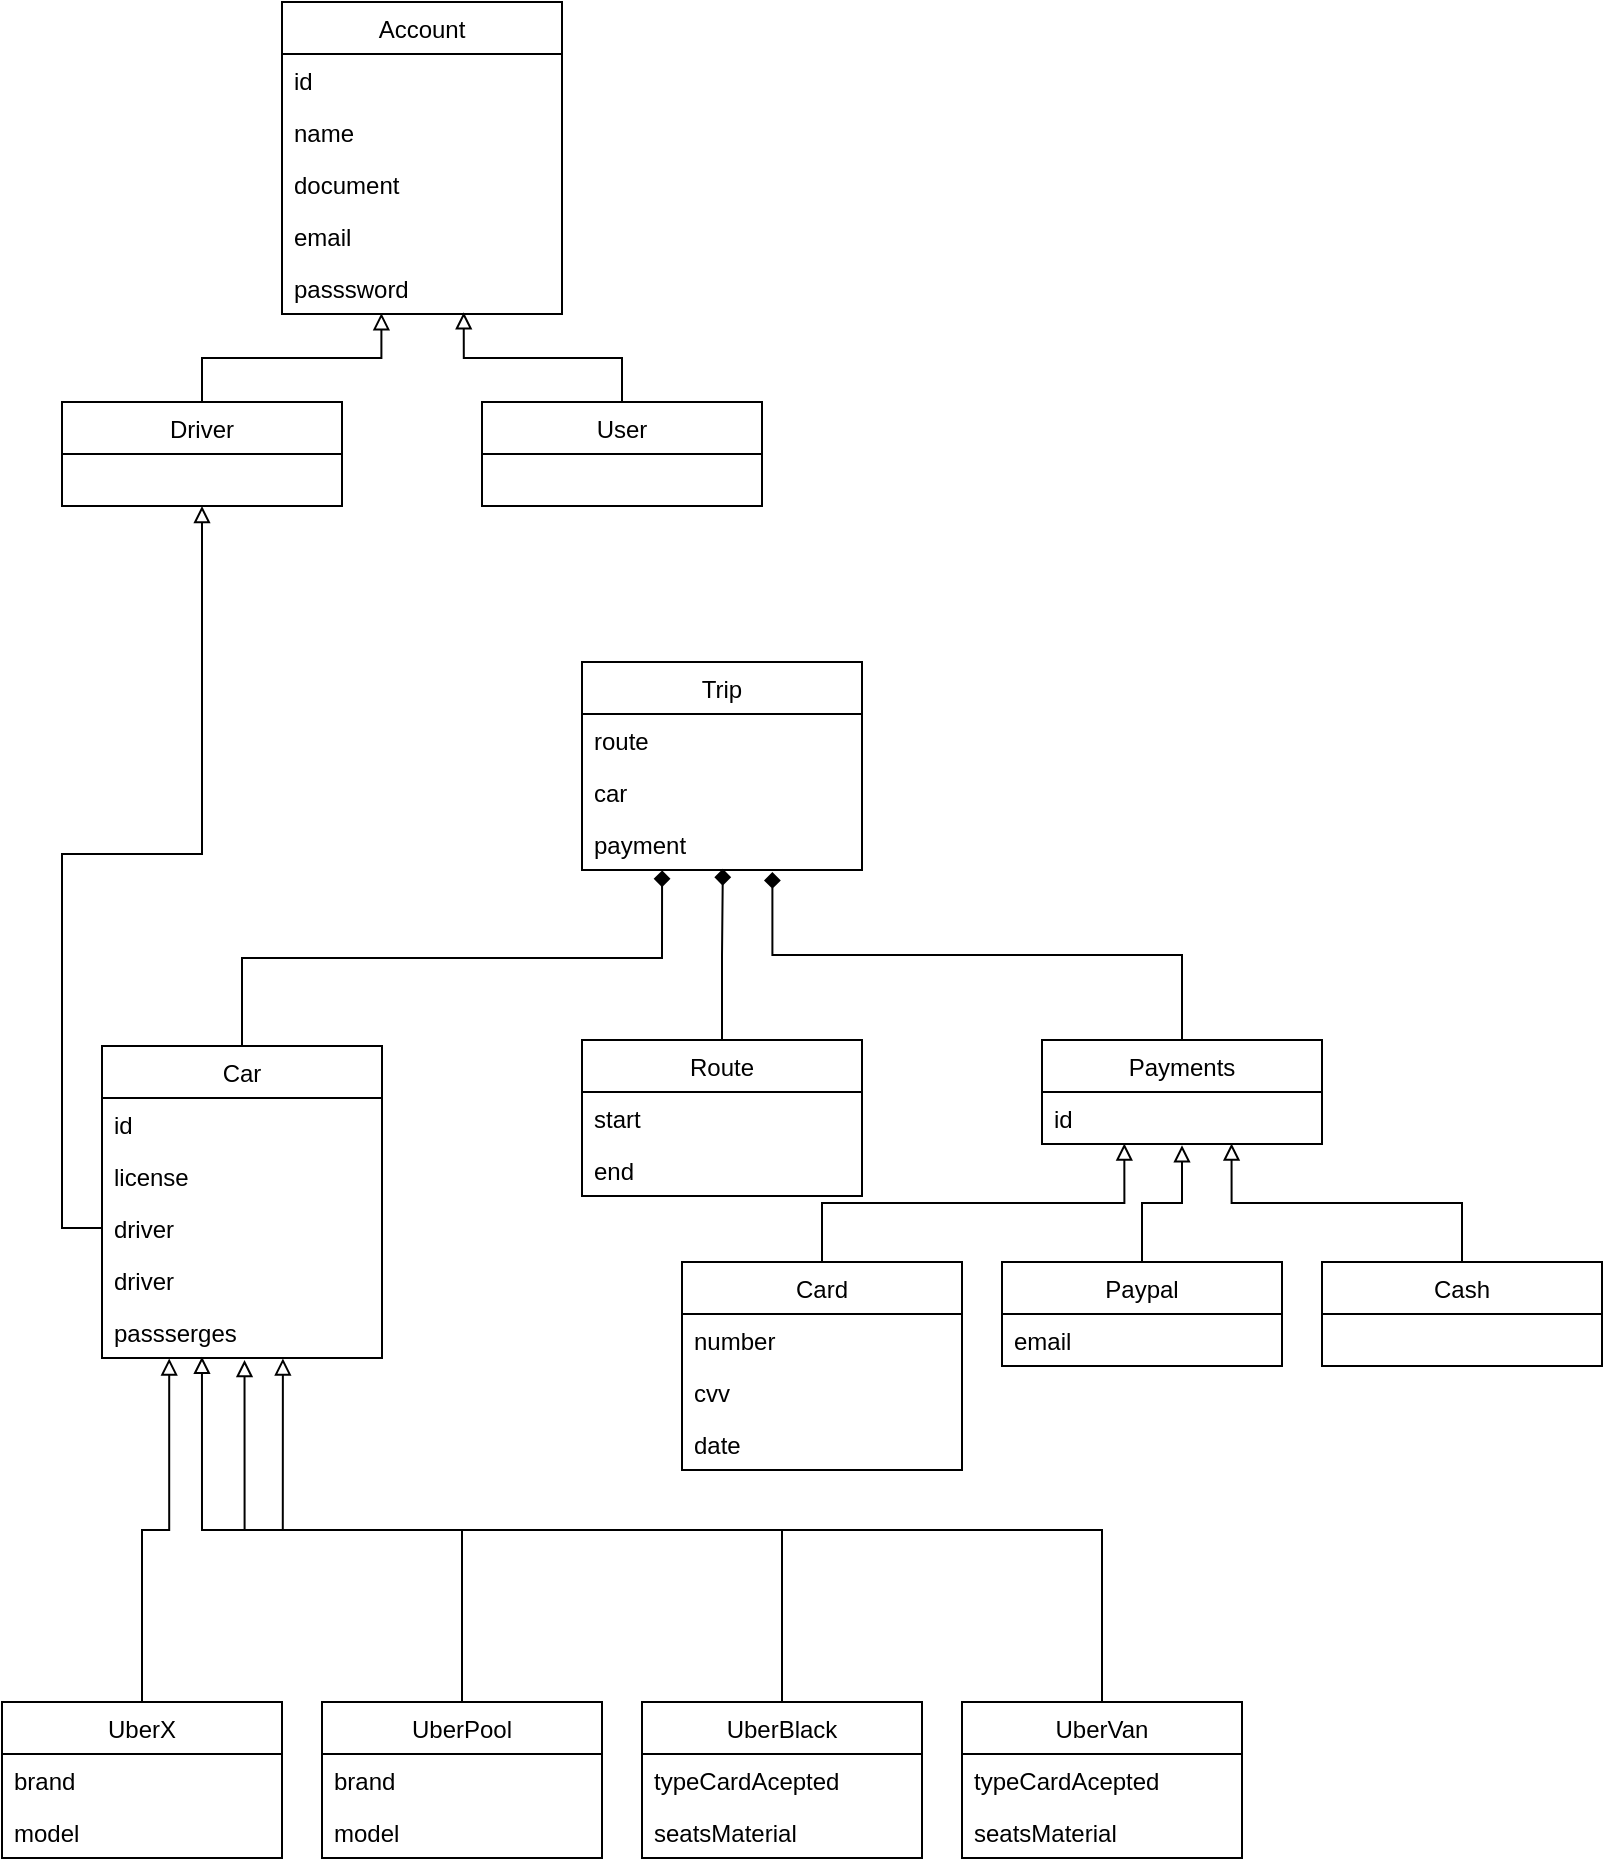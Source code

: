 <mxfile version="14.9.7" type="github">
  <diagram id="7CAYkYyMFAEJPqSnyWw_" name="Page-1">
    <mxGraphModel dx="1038" dy="547" grid="1" gridSize="10" guides="1" tooltips="1" connect="1" arrows="1" fold="1" page="1" pageScale="1" pageWidth="827" pageHeight="1169" math="0" shadow="0">
      <root>
        <mxCell id="0" />
        <mxCell id="1" parent="0" />
        <mxCell id="Xy6dqnIngng5f5VwUvE8-1" value="Account" style="swimlane;fontStyle=0;childLayout=stackLayout;horizontal=1;startSize=26;horizontalStack=0;resizeParent=1;resizeParentMax=0;resizeLast=0;collapsible=1;marginBottom=0;" vertex="1" parent="1">
          <mxGeometry x="160" y="40" width="140" height="156" as="geometry" />
        </mxCell>
        <mxCell id="Xy6dqnIngng5f5VwUvE8-2" value="id" style="text;strokeColor=none;fillColor=none;align=left;verticalAlign=top;spacingLeft=4;spacingRight=4;overflow=hidden;rotatable=0;points=[[0,0.5],[1,0.5]];portConstraint=eastwest;" vertex="1" parent="Xy6dqnIngng5f5VwUvE8-1">
          <mxGeometry y="26" width="140" height="26" as="geometry" />
        </mxCell>
        <mxCell id="Xy6dqnIngng5f5VwUvE8-3" value="name" style="text;strokeColor=none;fillColor=none;align=left;verticalAlign=top;spacingLeft=4;spacingRight=4;overflow=hidden;rotatable=0;points=[[0,0.5],[1,0.5]];portConstraint=eastwest;" vertex="1" parent="Xy6dqnIngng5f5VwUvE8-1">
          <mxGeometry y="52" width="140" height="26" as="geometry" />
        </mxCell>
        <mxCell id="Xy6dqnIngng5f5VwUvE8-4" value="document" style="text;strokeColor=none;fillColor=none;align=left;verticalAlign=top;spacingLeft=4;spacingRight=4;overflow=hidden;rotatable=0;points=[[0,0.5],[1,0.5]];portConstraint=eastwest;" vertex="1" parent="Xy6dqnIngng5f5VwUvE8-1">
          <mxGeometry y="78" width="140" height="26" as="geometry" />
        </mxCell>
        <mxCell id="Xy6dqnIngng5f5VwUvE8-5" value="email" style="text;strokeColor=none;fillColor=none;align=left;verticalAlign=top;spacingLeft=4;spacingRight=4;overflow=hidden;rotatable=0;points=[[0,0.5],[1,0.5]];portConstraint=eastwest;" vertex="1" parent="Xy6dqnIngng5f5VwUvE8-1">
          <mxGeometry y="104" width="140" height="26" as="geometry" />
        </mxCell>
        <mxCell id="Xy6dqnIngng5f5VwUvE8-6" value="passsword" style="text;strokeColor=none;fillColor=none;align=left;verticalAlign=top;spacingLeft=4;spacingRight=4;overflow=hidden;rotatable=0;points=[[0,0.5],[1,0.5]];portConstraint=eastwest;" vertex="1" parent="Xy6dqnIngng5f5VwUvE8-1">
          <mxGeometry y="130" width="140" height="26" as="geometry" />
        </mxCell>
        <mxCell id="Xy6dqnIngng5f5VwUvE8-24" style="edgeStyle=orthogonalEdgeStyle;rounded=0;orthogonalLoop=1;jettySize=auto;html=1;entryX=0.355;entryY=0.984;entryDx=0;entryDy=0;entryPerimeter=0;endArrow=block;endFill=0;" edge="1" parent="1" source="Xy6dqnIngng5f5VwUvE8-9" target="Xy6dqnIngng5f5VwUvE8-6">
          <mxGeometry relative="1" as="geometry" />
        </mxCell>
        <mxCell id="Xy6dqnIngng5f5VwUvE8-9" value="Driver" style="swimlane;fontStyle=0;childLayout=stackLayout;horizontal=1;startSize=26;horizontalStack=0;resizeParent=1;resizeParentMax=0;resizeLast=0;collapsible=1;marginBottom=0;" vertex="1" parent="1">
          <mxGeometry x="50" y="240" width="140" height="52" as="geometry" />
        </mxCell>
        <mxCell id="Xy6dqnIngng5f5VwUvE8-25" style="edgeStyle=orthogonalEdgeStyle;rounded=0;orthogonalLoop=1;jettySize=auto;html=1;entryX=0.649;entryY=0.966;entryDx=0;entryDy=0;entryPerimeter=0;endArrow=block;endFill=0;" edge="1" parent="1" source="Xy6dqnIngng5f5VwUvE8-17" target="Xy6dqnIngng5f5VwUvE8-6">
          <mxGeometry relative="1" as="geometry" />
        </mxCell>
        <mxCell id="Xy6dqnIngng5f5VwUvE8-17" value="User" style="swimlane;fontStyle=0;childLayout=stackLayout;horizontal=1;startSize=26;horizontalStack=0;resizeParent=1;resizeParentMax=0;resizeLast=0;collapsible=1;marginBottom=0;" vertex="1" parent="1">
          <mxGeometry x="260" y="240" width="140" height="52" as="geometry" />
        </mxCell>
        <mxCell id="Xy6dqnIngng5f5VwUvE8-81" style="edgeStyle=orthogonalEdgeStyle;rounded=0;orthogonalLoop=1;jettySize=auto;html=1;entryX=0.68;entryY=1.038;entryDx=0;entryDy=0;entryPerimeter=0;endArrow=diamond;endFill=1;" edge="1" parent="1" source="Xy6dqnIngng5f5VwUvE8-26" target="Xy6dqnIngng5f5VwUvE8-75">
          <mxGeometry relative="1" as="geometry" />
        </mxCell>
        <mxCell id="Xy6dqnIngng5f5VwUvE8-26" value="Payments" style="swimlane;fontStyle=0;childLayout=stackLayout;horizontal=1;startSize=26;fillColor=none;horizontalStack=0;resizeParent=1;resizeParentMax=0;resizeLast=0;collapsible=1;marginBottom=0;" vertex="1" parent="1">
          <mxGeometry x="540" y="559" width="140" height="52" as="geometry" />
        </mxCell>
        <mxCell id="Xy6dqnIngng5f5VwUvE8-27" value="id" style="text;strokeColor=none;fillColor=none;align=left;verticalAlign=top;spacingLeft=4;spacingRight=4;overflow=hidden;rotatable=0;points=[[0,0.5],[1,0.5]];portConstraint=eastwest;" vertex="1" parent="Xy6dqnIngng5f5VwUvE8-26">
          <mxGeometry y="26" width="140" height="26" as="geometry" />
        </mxCell>
        <mxCell id="Xy6dqnIngng5f5VwUvE8-40" style="edgeStyle=orthogonalEdgeStyle;rounded=0;orthogonalLoop=1;jettySize=auto;html=1;entryX=0.294;entryY=0.992;entryDx=0;entryDy=0;entryPerimeter=0;endArrow=block;endFill=0;" edge="1" parent="1" source="Xy6dqnIngng5f5VwUvE8-30" target="Xy6dqnIngng5f5VwUvE8-27">
          <mxGeometry relative="1" as="geometry" />
        </mxCell>
        <mxCell id="Xy6dqnIngng5f5VwUvE8-30" value="Card" style="swimlane;fontStyle=0;childLayout=stackLayout;horizontal=1;startSize=26;fillColor=none;horizontalStack=0;resizeParent=1;resizeParentMax=0;resizeLast=0;collapsible=1;marginBottom=0;" vertex="1" parent="1">
          <mxGeometry x="360" y="670" width="140" height="104" as="geometry" />
        </mxCell>
        <mxCell id="Xy6dqnIngng5f5VwUvE8-31" value="number" style="text;strokeColor=none;fillColor=none;align=left;verticalAlign=top;spacingLeft=4;spacingRight=4;overflow=hidden;rotatable=0;points=[[0,0.5],[1,0.5]];portConstraint=eastwest;" vertex="1" parent="Xy6dqnIngng5f5VwUvE8-30">
          <mxGeometry y="26" width="140" height="26" as="geometry" />
        </mxCell>
        <mxCell id="Xy6dqnIngng5f5VwUvE8-32" value="cvv" style="text;strokeColor=none;fillColor=none;align=left;verticalAlign=top;spacingLeft=4;spacingRight=4;overflow=hidden;rotatable=0;points=[[0,0.5],[1,0.5]];portConstraint=eastwest;" vertex="1" parent="Xy6dqnIngng5f5VwUvE8-30">
          <mxGeometry y="52" width="140" height="26" as="geometry" />
        </mxCell>
        <mxCell id="Xy6dqnIngng5f5VwUvE8-33" value="date" style="text;strokeColor=none;fillColor=none;align=left;verticalAlign=top;spacingLeft=4;spacingRight=4;overflow=hidden;rotatable=0;points=[[0,0.5],[1,0.5]];portConstraint=eastwest;" vertex="1" parent="Xy6dqnIngng5f5VwUvE8-30">
          <mxGeometry y="78" width="140" height="26" as="geometry" />
        </mxCell>
        <mxCell id="Xy6dqnIngng5f5VwUvE8-41" style="edgeStyle=orthogonalEdgeStyle;rounded=0;orthogonalLoop=1;jettySize=auto;html=1;entryX=0.5;entryY=1.023;entryDx=0;entryDy=0;entryPerimeter=0;endArrow=block;endFill=0;" edge="1" parent="1" source="Xy6dqnIngng5f5VwUvE8-34" target="Xy6dqnIngng5f5VwUvE8-27">
          <mxGeometry relative="1" as="geometry" />
        </mxCell>
        <mxCell id="Xy6dqnIngng5f5VwUvE8-34" value="Paypal" style="swimlane;fontStyle=0;childLayout=stackLayout;horizontal=1;startSize=26;fillColor=none;horizontalStack=0;resizeParent=1;resizeParentMax=0;resizeLast=0;collapsible=1;marginBottom=0;" vertex="1" parent="1">
          <mxGeometry x="520" y="670" width="140" height="52" as="geometry" />
        </mxCell>
        <mxCell id="Xy6dqnIngng5f5VwUvE8-35" value="email" style="text;strokeColor=none;fillColor=none;align=left;verticalAlign=top;spacingLeft=4;spacingRight=4;overflow=hidden;rotatable=0;points=[[0,0.5],[1,0.5]];portConstraint=eastwest;" vertex="1" parent="Xy6dqnIngng5f5VwUvE8-34">
          <mxGeometry y="26" width="140" height="26" as="geometry" />
        </mxCell>
        <mxCell id="Xy6dqnIngng5f5VwUvE8-42" style="edgeStyle=orthogonalEdgeStyle;rounded=0;orthogonalLoop=1;jettySize=auto;html=1;entryX=0.677;entryY=0.992;entryDx=0;entryDy=0;entryPerimeter=0;endArrow=block;endFill=0;" edge="1" parent="1" source="Xy6dqnIngng5f5VwUvE8-38" target="Xy6dqnIngng5f5VwUvE8-27">
          <mxGeometry relative="1" as="geometry" />
        </mxCell>
        <mxCell id="Xy6dqnIngng5f5VwUvE8-38" value="Cash" style="swimlane;fontStyle=0;childLayout=stackLayout;horizontal=1;startSize=26;fillColor=none;horizontalStack=0;resizeParent=1;resizeParentMax=0;resizeLast=0;collapsible=1;marginBottom=0;" vertex="1" parent="1">
          <mxGeometry x="680" y="670" width="140" height="52" as="geometry" />
        </mxCell>
        <mxCell id="Xy6dqnIngng5f5VwUvE8-78" style="edgeStyle=orthogonalEdgeStyle;rounded=0;orthogonalLoop=1;jettySize=auto;html=1;entryX=0.286;entryY=1.008;entryDx=0;entryDy=0;entryPerimeter=0;endArrow=diamond;endFill=1;" edge="1" parent="1" source="Xy6dqnIngng5f5VwUvE8-43" target="Xy6dqnIngng5f5VwUvE8-75">
          <mxGeometry relative="1" as="geometry" />
        </mxCell>
        <mxCell id="Xy6dqnIngng5f5VwUvE8-43" value="Car" style="swimlane;fontStyle=0;childLayout=stackLayout;horizontal=1;startSize=26;fillColor=none;horizontalStack=0;resizeParent=1;resizeParentMax=0;resizeLast=0;collapsible=1;marginBottom=0;" vertex="1" parent="1">
          <mxGeometry x="70" y="562" width="140" height="156" as="geometry" />
        </mxCell>
        <mxCell id="Xy6dqnIngng5f5VwUvE8-44" value="id" style="text;strokeColor=none;fillColor=none;align=left;verticalAlign=top;spacingLeft=4;spacingRight=4;overflow=hidden;rotatable=0;points=[[0,0.5],[1,0.5]];portConstraint=eastwest;" vertex="1" parent="Xy6dqnIngng5f5VwUvE8-43">
          <mxGeometry y="26" width="140" height="26" as="geometry" />
        </mxCell>
        <mxCell id="Xy6dqnIngng5f5VwUvE8-45" value="license" style="text;strokeColor=none;fillColor=none;align=left;verticalAlign=top;spacingLeft=4;spacingRight=4;overflow=hidden;rotatable=0;points=[[0,0.5],[1,0.5]];portConstraint=eastwest;" vertex="1" parent="Xy6dqnIngng5f5VwUvE8-43">
          <mxGeometry y="52" width="140" height="26" as="geometry" />
        </mxCell>
        <mxCell id="Xy6dqnIngng5f5VwUvE8-76" value="driver" style="text;strokeColor=none;fillColor=none;align=left;verticalAlign=top;spacingLeft=4;spacingRight=4;overflow=hidden;rotatable=0;points=[[0,0.5],[1,0.5]];portConstraint=eastwest;" vertex="1" parent="Xy6dqnIngng5f5VwUvE8-43">
          <mxGeometry y="78" width="140" height="26" as="geometry" />
        </mxCell>
        <mxCell id="Xy6dqnIngng5f5VwUvE8-46" value="driver" style="text;strokeColor=none;fillColor=none;align=left;verticalAlign=top;spacingLeft=4;spacingRight=4;overflow=hidden;rotatable=0;points=[[0,0.5],[1,0.5]];portConstraint=eastwest;" vertex="1" parent="Xy6dqnIngng5f5VwUvE8-43">
          <mxGeometry y="104" width="140" height="26" as="geometry" />
        </mxCell>
        <mxCell id="Xy6dqnIngng5f5VwUvE8-47" value="passserges" style="text;strokeColor=none;fillColor=none;align=left;verticalAlign=top;spacingLeft=4;spacingRight=4;overflow=hidden;rotatable=0;points=[[0,0.5],[1,0.5]];portConstraint=eastwest;" vertex="1" parent="Xy6dqnIngng5f5VwUvE8-43">
          <mxGeometry y="130" width="140" height="26" as="geometry" />
        </mxCell>
        <mxCell id="Xy6dqnIngng5f5VwUvE8-64" style="edgeStyle=orthogonalEdgeStyle;rounded=0;orthogonalLoop=1;jettySize=auto;html=1;entryX=0.24;entryY=1.008;entryDx=0;entryDy=0;entryPerimeter=0;endArrow=block;endFill=0;" edge="1" parent="1" source="Xy6dqnIngng5f5VwUvE8-48" target="Xy6dqnIngng5f5VwUvE8-47">
          <mxGeometry relative="1" as="geometry" />
        </mxCell>
        <mxCell id="Xy6dqnIngng5f5VwUvE8-48" value="UberX" style="swimlane;fontStyle=0;childLayout=stackLayout;horizontal=1;startSize=26;fillColor=none;horizontalStack=0;resizeParent=1;resizeParentMax=0;resizeLast=0;collapsible=1;marginBottom=0;" vertex="1" parent="1">
          <mxGeometry x="20" y="890" width="140" height="78" as="geometry" />
        </mxCell>
        <mxCell id="Xy6dqnIngng5f5VwUvE8-49" value="brand" style="text;strokeColor=none;fillColor=none;align=left;verticalAlign=top;spacingLeft=4;spacingRight=4;overflow=hidden;rotatable=0;points=[[0,0.5],[1,0.5]];portConstraint=eastwest;" vertex="1" parent="Xy6dqnIngng5f5VwUvE8-48">
          <mxGeometry y="26" width="140" height="26" as="geometry" />
        </mxCell>
        <mxCell id="Xy6dqnIngng5f5VwUvE8-50" value="model" style="text;strokeColor=none;fillColor=none;align=left;verticalAlign=top;spacingLeft=4;spacingRight=4;overflow=hidden;rotatable=0;points=[[0,0.5],[1,0.5]];portConstraint=eastwest;" vertex="1" parent="Xy6dqnIngng5f5VwUvE8-48">
          <mxGeometry y="52" width="140" height="26" as="geometry" />
        </mxCell>
        <mxCell id="Xy6dqnIngng5f5VwUvE8-65" style="edgeStyle=orthogonalEdgeStyle;rounded=0;orthogonalLoop=1;jettySize=auto;html=1;entryX=0.357;entryY=0.977;entryDx=0;entryDy=0;entryPerimeter=0;endArrow=block;endFill=0;" edge="1" parent="1" source="Xy6dqnIngng5f5VwUvE8-52" target="Xy6dqnIngng5f5VwUvE8-47">
          <mxGeometry relative="1" as="geometry" />
        </mxCell>
        <mxCell id="Xy6dqnIngng5f5VwUvE8-52" value="UberPool" style="swimlane;fontStyle=0;childLayout=stackLayout;horizontal=1;startSize=26;fillColor=none;horizontalStack=0;resizeParent=1;resizeParentMax=0;resizeLast=0;collapsible=1;marginBottom=0;" vertex="1" parent="1">
          <mxGeometry x="180" y="890" width="140" height="78" as="geometry" />
        </mxCell>
        <mxCell id="Xy6dqnIngng5f5VwUvE8-53" value="brand" style="text;strokeColor=none;fillColor=none;align=left;verticalAlign=top;spacingLeft=4;spacingRight=4;overflow=hidden;rotatable=0;points=[[0,0.5],[1,0.5]];portConstraint=eastwest;" vertex="1" parent="Xy6dqnIngng5f5VwUvE8-52">
          <mxGeometry y="26" width="140" height="26" as="geometry" />
        </mxCell>
        <mxCell id="Xy6dqnIngng5f5VwUvE8-54" value="model" style="text;strokeColor=none;fillColor=none;align=left;verticalAlign=top;spacingLeft=4;spacingRight=4;overflow=hidden;rotatable=0;points=[[0,0.5],[1,0.5]];portConstraint=eastwest;" vertex="1" parent="Xy6dqnIngng5f5VwUvE8-52">
          <mxGeometry y="52" width="140" height="26" as="geometry" />
        </mxCell>
        <mxCell id="Xy6dqnIngng5f5VwUvE8-66" style="edgeStyle=orthogonalEdgeStyle;rounded=0;orthogonalLoop=1;jettySize=auto;html=1;entryX=0.509;entryY=1.038;entryDx=0;entryDy=0;entryPerimeter=0;endArrow=block;endFill=0;" edge="1" parent="1" source="Xy6dqnIngng5f5VwUvE8-55" target="Xy6dqnIngng5f5VwUvE8-47">
          <mxGeometry relative="1" as="geometry" />
        </mxCell>
        <mxCell id="Xy6dqnIngng5f5VwUvE8-55" value="UberBlack" style="swimlane;fontStyle=0;childLayout=stackLayout;horizontal=1;startSize=26;fillColor=none;horizontalStack=0;resizeParent=1;resizeParentMax=0;resizeLast=0;collapsible=1;marginBottom=0;" vertex="1" parent="1">
          <mxGeometry x="340" y="890" width="140" height="78" as="geometry" />
        </mxCell>
        <mxCell id="Xy6dqnIngng5f5VwUvE8-56" value="typeCardAcepted" style="text;strokeColor=none;fillColor=none;align=left;verticalAlign=top;spacingLeft=4;spacingRight=4;overflow=hidden;rotatable=0;points=[[0,0.5],[1,0.5]];portConstraint=eastwest;" vertex="1" parent="Xy6dqnIngng5f5VwUvE8-55">
          <mxGeometry y="26" width="140" height="26" as="geometry" />
        </mxCell>
        <mxCell id="Xy6dqnIngng5f5VwUvE8-57" value="seatsMaterial" style="text;strokeColor=none;fillColor=none;align=left;verticalAlign=top;spacingLeft=4;spacingRight=4;overflow=hidden;rotatable=0;points=[[0,0.5],[1,0.5]];portConstraint=eastwest;" vertex="1" parent="Xy6dqnIngng5f5VwUvE8-55">
          <mxGeometry y="52" width="140" height="26" as="geometry" />
        </mxCell>
        <mxCell id="Xy6dqnIngng5f5VwUvE8-67" style="edgeStyle=orthogonalEdgeStyle;rounded=0;orthogonalLoop=1;jettySize=auto;html=1;entryX=0.646;entryY=1.008;entryDx=0;entryDy=0;entryPerimeter=0;endArrow=block;endFill=0;" edge="1" parent="1" source="Xy6dqnIngng5f5VwUvE8-61" target="Xy6dqnIngng5f5VwUvE8-47">
          <mxGeometry relative="1" as="geometry" />
        </mxCell>
        <mxCell id="Xy6dqnIngng5f5VwUvE8-61" value="UberVan" style="swimlane;fontStyle=0;childLayout=stackLayout;horizontal=1;startSize=26;fillColor=none;horizontalStack=0;resizeParent=1;resizeParentMax=0;resizeLast=0;collapsible=1;marginBottom=0;" vertex="1" parent="1">
          <mxGeometry x="500" y="890" width="140" height="78" as="geometry" />
        </mxCell>
        <mxCell id="Xy6dqnIngng5f5VwUvE8-62" value="typeCardAcepted" style="text;strokeColor=none;fillColor=none;align=left;verticalAlign=top;spacingLeft=4;spacingRight=4;overflow=hidden;rotatable=0;points=[[0,0.5],[1,0.5]];portConstraint=eastwest;" vertex="1" parent="Xy6dqnIngng5f5VwUvE8-61">
          <mxGeometry y="26" width="140" height="26" as="geometry" />
        </mxCell>
        <mxCell id="Xy6dqnIngng5f5VwUvE8-63" value="seatsMaterial" style="text;strokeColor=none;fillColor=none;align=left;verticalAlign=top;spacingLeft=4;spacingRight=4;overflow=hidden;rotatable=0;points=[[0,0.5],[1,0.5]];portConstraint=eastwest;" vertex="1" parent="Xy6dqnIngng5f5VwUvE8-61">
          <mxGeometry y="52" width="140" height="26" as="geometry" />
        </mxCell>
        <mxCell id="Xy6dqnIngng5f5VwUvE8-79" style="edgeStyle=orthogonalEdgeStyle;rounded=0;orthogonalLoop=1;jettySize=auto;html=1;entryX=0.503;entryY=0.977;entryDx=0;entryDy=0;entryPerimeter=0;endArrow=diamond;endFill=1;" edge="1" parent="1" source="Xy6dqnIngng5f5VwUvE8-68" target="Xy6dqnIngng5f5VwUvE8-75">
          <mxGeometry relative="1" as="geometry" />
        </mxCell>
        <mxCell id="Xy6dqnIngng5f5VwUvE8-68" value="Route" style="swimlane;fontStyle=0;childLayout=stackLayout;horizontal=1;startSize=26;fillColor=none;horizontalStack=0;resizeParent=1;resizeParentMax=0;resizeLast=0;collapsible=1;marginBottom=0;" vertex="1" parent="1">
          <mxGeometry x="310" y="559" width="140" height="78" as="geometry" />
        </mxCell>
        <mxCell id="Xy6dqnIngng5f5VwUvE8-69" value="start" style="text;strokeColor=none;fillColor=none;align=left;verticalAlign=top;spacingLeft=4;spacingRight=4;overflow=hidden;rotatable=0;points=[[0,0.5],[1,0.5]];portConstraint=eastwest;" vertex="1" parent="Xy6dqnIngng5f5VwUvE8-68">
          <mxGeometry y="26" width="140" height="26" as="geometry" />
        </mxCell>
        <mxCell id="Xy6dqnIngng5f5VwUvE8-70" value="end" style="text;strokeColor=none;fillColor=none;align=left;verticalAlign=top;spacingLeft=4;spacingRight=4;overflow=hidden;rotatable=0;points=[[0,0.5],[1,0.5]];portConstraint=eastwest;" vertex="1" parent="Xy6dqnIngng5f5VwUvE8-68">
          <mxGeometry y="52" width="140" height="26" as="geometry" />
        </mxCell>
        <mxCell id="Xy6dqnIngng5f5VwUvE8-72" value="Trip" style="swimlane;fontStyle=0;childLayout=stackLayout;horizontal=1;startSize=26;fillColor=none;horizontalStack=0;resizeParent=1;resizeParentMax=0;resizeLast=0;collapsible=1;marginBottom=0;" vertex="1" parent="1">
          <mxGeometry x="310" y="370" width="140" height="104" as="geometry" />
        </mxCell>
        <mxCell id="Xy6dqnIngng5f5VwUvE8-73" value="route" style="text;strokeColor=none;fillColor=none;align=left;verticalAlign=top;spacingLeft=4;spacingRight=4;overflow=hidden;rotatable=0;points=[[0,0.5],[1,0.5]];portConstraint=eastwest;" vertex="1" parent="Xy6dqnIngng5f5VwUvE8-72">
          <mxGeometry y="26" width="140" height="26" as="geometry" />
        </mxCell>
        <mxCell id="Xy6dqnIngng5f5VwUvE8-74" value="car" style="text;strokeColor=none;fillColor=none;align=left;verticalAlign=top;spacingLeft=4;spacingRight=4;overflow=hidden;rotatable=0;points=[[0,0.5],[1,0.5]];portConstraint=eastwest;" vertex="1" parent="Xy6dqnIngng5f5VwUvE8-72">
          <mxGeometry y="52" width="140" height="26" as="geometry" />
        </mxCell>
        <mxCell id="Xy6dqnIngng5f5VwUvE8-75" value="payment" style="text;strokeColor=none;fillColor=none;align=left;verticalAlign=top;spacingLeft=4;spacingRight=4;overflow=hidden;rotatable=0;points=[[0,0.5],[1,0.5]];portConstraint=eastwest;" vertex="1" parent="Xy6dqnIngng5f5VwUvE8-72">
          <mxGeometry y="78" width="140" height="26" as="geometry" />
        </mxCell>
        <mxCell id="Xy6dqnIngng5f5VwUvE8-77" style="edgeStyle=orthogonalEdgeStyle;rounded=0;orthogonalLoop=1;jettySize=auto;html=1;entryX=0.5;entryY=1;entryDx=0;entryDy=0;endArrow=block;endFill=0;" edge="1" parent="1" source="Xy6dqnIngng5f5VwUvE8-76" target="Xy6dqnIngng5f5VwUvE8-9">
          <mxGeometry relative="1" as="geometry" />
        </mxCell>
      </root>
    </mxGraphModel>
  </diagram>
</mxfile>
